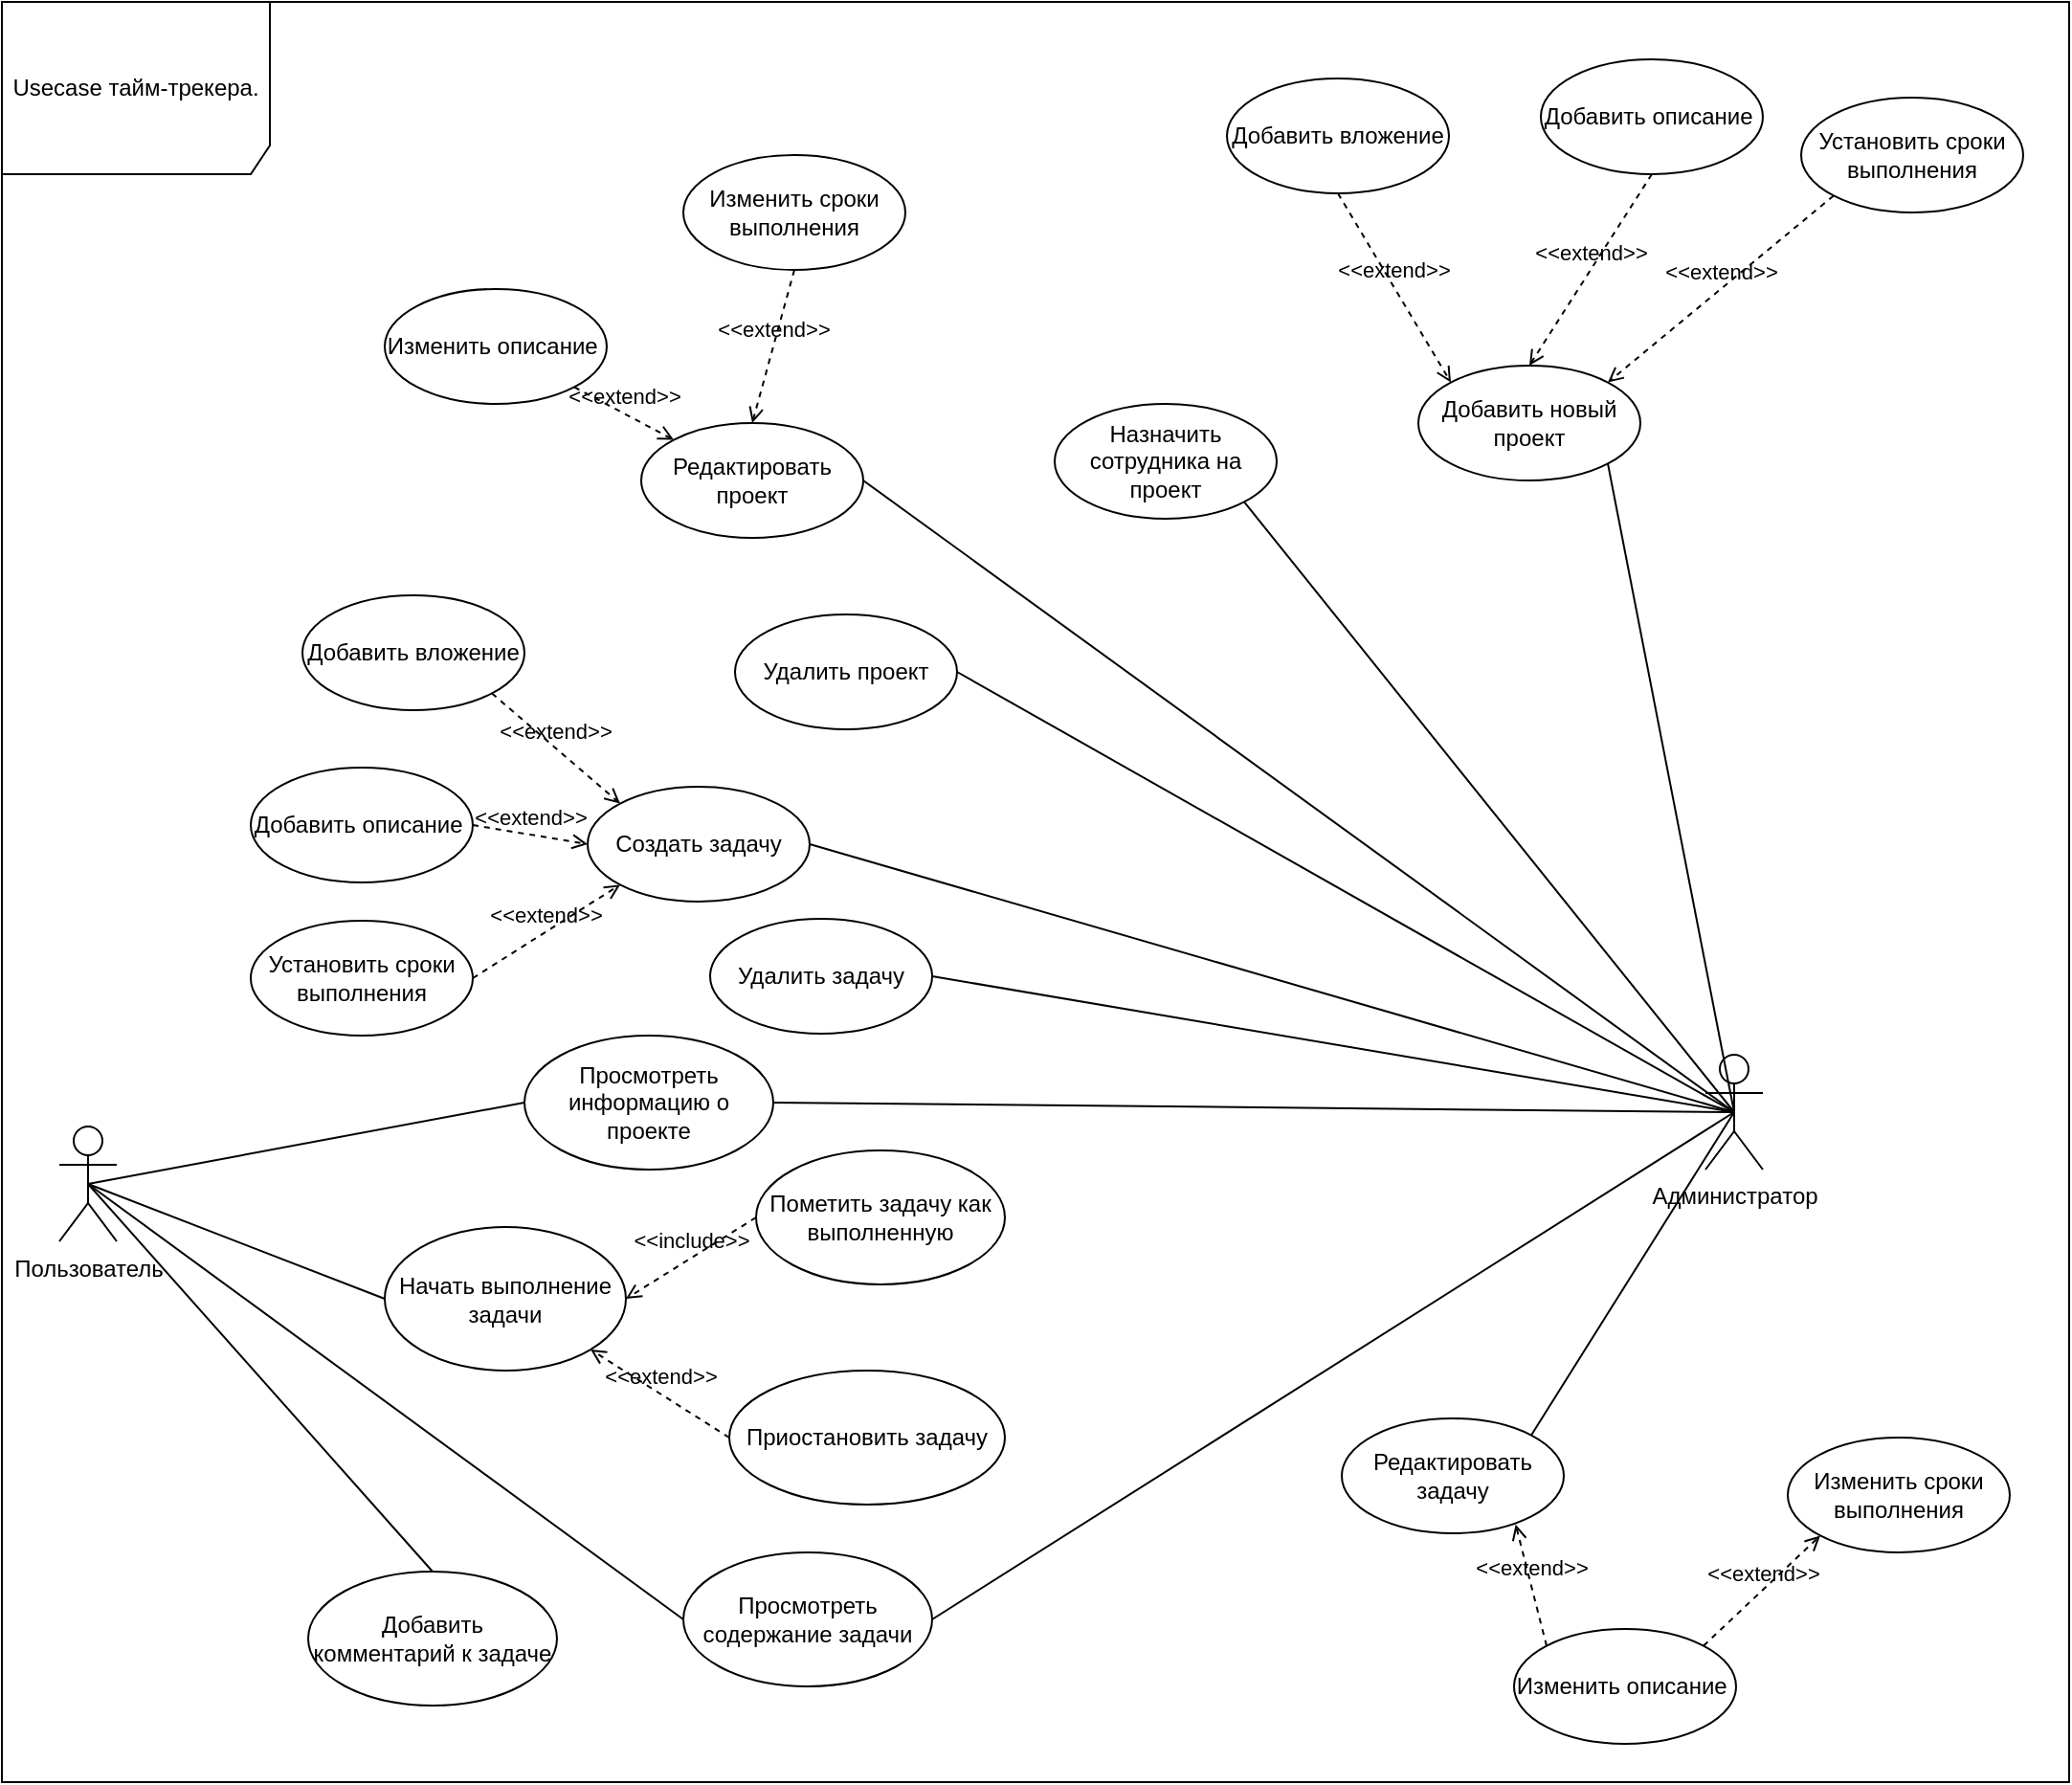 <mxfile version="24.4.13" type="github">
  <diagram name="Страница — 1" id="n8TSN614gjoDNXFW8jnp">
    <mxGraphModel dx="830" dy="453" grid="1" gridSize="10" guides="1" tooltips="1" connect="1" arrows="1" fold="1" page="1" pageScale="1" pageWidth="827" pageHeight="1169" math="0" shadow="0">
      <root>
        <mxCell id="0" />
        <mxCell id="1" parent="0" />
        <mxCell id="qrRaa9IktmUIo8uapEVB-1" value="Пользователь" style="shape=umlActor;verticalLabelPosition=bottom;verticalAlign=top;html=1;outlineConnect=0;labelPosition=center;align=center;" vertex="1" parent="1">
          <mxGeometry x="80" y="1217.5" width="30" height="60" as="geometry" />
        </mxCell>
        <mxCell id="qrRaa9IktmUIo8uapEVB-2" value="Usecase тайм-трекера." style="shape=umlFrame;whiteSpace=wrap;html=1;pointerEvents=0;width=140;height=90;" vertex="1" parent="1">
          <mxGeometry x="50" y="630" width="1080" height="930" as="geometry" />
        </mxCell>
        <mxCell id="qrRaa9IktmUIo8uapEVB-3" value="Назначить сотрудника на проект" style="ellipse;whiteSpace=wrap;html=1;" vertex="1" parent="1">
          <mxGeometry x="600" y="840" width="116" height="60" as="geometry" />
        </mxCell>
        <mxCell id="qrRaa9IktmUIo8uapEVB-4" value="Добавить новый проект" style="ellipse;whiteSpace=wrap;html=1;" vertex="1" parent="1">
          <mxGeometry x="790" y="820" width="116" height="60" as="geometry" />
        </mxCell>
        <mxCell id="qrRaa9IktmUIo8uapEVB-5" value="Редактировать проект" style="ellipse;whiteSpace=wrap;html=1;" vertex="1" parent="1">
          <mxGeometry x="384" y="850" width="116" height="60" as="geometry" />
        </mxCell>
        <mxCell id="qrRaa9IktmUIo8uapEVB-6" value="Администратор" style="shape=umlActor;verticalLabelPosition=bottom;verticalAlign=top;html=1;outlineConnect=0;labelPosition=center;align=center;" vertex="1" parent="1">
          <mxGeometry x="940" y="1180" width="30" height="60" as="geometry" />
        </mxCell>
        <mxCell id="qrRaa9IktmUIo8uapEVB-8" value="Созда&lt;span style=&quot;background-color: initial;&quot;&gt;ть задачу&lt;/span&gt;" style="ellipse;whiteSpace=wrap;html=1;" vertex="1" parent="1">
          <mxGeometry x="356" y="1040" width="116" height="60" as="geometry" />
        </mxCell>
        <mxCell id="qrRaa9IktmUIo8uapEVB-9" value="" style="endArrow=none;html=1;rounded=0;exitX=0.5;exitY=0.5;exitDx=0;exitDy=0;exitPerimeter=0;entryX=1;entryY=0.5;entryDx=0;entryDy=0;" edge="1" parent="1" source="qrRaa9IktmUIo8uapEVB-6" target="qrRaa9IktmUIo8uapEVB-5">
          <mxGeometry width="50" height="50" relative="1" as="geometry">
            <mxPoint x="240" y="990" as="sourcePoint" />
            <mxPoint x="290" y="940" as="targetPoint" />
          </mxGeometry>
        </mxCell>
        <mxCell id="qrRaa9IktmUIo8uapEVB-10" value="" style="endArrow=none;html=1;rounded=0;exitX=0.5;exitY=0.5;exitDx=0;exitDy=0;exitPerimeter=0;entryX=1;entryY=1;entryDx=0;entryDy=0;" edge="1" parent="1" source="qrRaa9IktmUIo8uapEVB-6" target="qrRaa9IktmUIo8uapEVB-4">
          <mxGeometry width="50" height="50" relative="1" as="geometry">
            <mxPoint x="125" y="1020" as="sourcePoint" />
            <mxPoint x="308" y="950" as="targetPoint" />
          </mxGeometry>
        </mxCell>
        <mxCell id="qrRaa9IktmUIo8uapEVB-11" value="" style="endArrow=none;html=1;rounded=0;exitX=0.5;exitY=0.5;exitDx=0;exitDy=0;exitPerimeter=0;entryX=1;entryY=0.5;entryDx=0;entryDy=0;" edge="1" parent="1" source="qrRaa9IktmUIo8uapEVB-6" target="qrRaa9IktmUIo8uapEVB-8">
          <mxGeometry width="50" height="50" relative="1" as="geometry">
            <mxPoint x="135" y="1030" as="sourcePoint" />
            <mxPoint x="318" y="960" as="targetPoint" />
          </mxGeometry>
        </mxCell>
        <mxCell id="qrRaa9IktmUIo8uapEVB-13" value="Редактировать задачу" style="ellipse;whiteSpace=wrap;html=1;" vertex="1" parent="1">
          <mxGeometry x="750" y="1370" width="116" height="60" as="geometry" />
        </mxCell>
        <mxCell id="qrRaa9IktmUIo8uapEVB-14" value="Удалить задачу" style="ellipse;whiteSpace=wrap;html=1;" vertex="1" parent="1">
          <mxGeometry x="420" y="1109" width="116" height="60" as="geometry" />
        </mxCell>
        <mxCell id="qrRaa9IktmUIo8uapEVB-15" value="Пометить задачу как выполненную" style="ellipse;whiteSpace=wrap;html=1;" vertex="1" parent="1">
          <mxGeometry x="444" y="1230" width="130" height="70" as="geometry" />
        </mxCell>
        <mxCell id="qrRaa9IktmUIo8uapEVB-16" value="Приостановить задачу" style="ellipse;whiteSpace=wrap;html=1;" vertex="1" parent="1">
          <mxGeometry x="430" y="1345" width="144" height="70" as="geometry" />
        </mxCell>
        <mxCell id="qrRaa9IktmUIo8uapEVB-18" value="Начать выполнение задачи" style="ellipse;whiteSpace=wrap;html=1;" vertex="1" parent="1">
          <mxGeometry x="250" y="1270" width="126" height="75" as="geometry" />
        </mxCell>
        <mxCell id="qrRaa9IktmUIo8uapEVB-19" value="Просмотреть содержание задачи" style="ellipse;whiteSpace=wrap;html=1;" vertex="1" parent="1">
          <mxGeometry x="406" y="1440" width="130" height="70" as="geometry" />
        </mxCell>
        <mxCell id="qrRaa9IktmUIo8uapEVB-20" value="" style="endArrow=none;html=1;rounded=0;exitX=0.5;exitY=0.5;exitDx=0;exitDy=0;exitPerimeter=0;entryX=0;entryY=0.5;entryDx=0;entryDy=0;" edge="1" parent="1" source="qrRaa9IktmUIo8uapEVB-1" target="qrRaa9IktmUIo8uapEVB-19">
          <mxGeometry width="50" height="50" relative="1" as="geometry">
            <mxPoint x="231" y="1240" as="sourcePoint" />
            <mxPoint x="406" y="1429" as="targetPoint" />
          </mxGeometry>
        </mxCell>
        <mxCell id="qrRaa9IktmUIo8uapEVB-22" value="" style="endArrow=none;html=1;rounded=0;exitX=0.5;exitY=0.5;exitDx=0;exitDy=0;exitPerimeter=0;entryX=0;entryY=0.5;entryDx=0;entryDy=0;" edge="1" parent="1" source="qrRaa9IktmUIo8uapEVB-1" target="qrRaa9IktmUIo8uapEVB-18">
          <mxGeometry width="50" height="50" relative="1" as="geometry">
            <mxPoint x="197" y="1210" as="sourcePoint" />
            <mxPoint x="406.0" y="1285" as="targetPoint" />
          </mxGeometry>
        </mxCell>
        <mxCell id="qrRaa9IktmUIo8uapEVB-23" value="Просмотреть информацию о проекте" style="ellipse;whiteSpace=wrap;html=1;" vertex="1" parent="1">
          <mxGeometry x="323" y="1170" width="130" height="70" as="geometry" />
        </mxCell>
        <mxCell id="qrRaa9IktmUIo8uapEVB-24" value="" style="endArrow=none;html=1;rounded=0;exitX=0.5;exitY=0.5;exitDx=0;exitDy=0;exitPerimeter=0;entryX=1;entryY=0.5;entryDx=0;entryDy=0;" edge="1" parent="1" source="qrRaa9IktmUIo8uapEVB-6" target="qrRaa9IktmUIo8uapEVB-23">
          <mxGeometry width="50" height="50" relative="1" as="geometry">
            <mxPoint x="125" y="1020" as="sourcePoint" />
            <mxPoint x="397" y="890" as="targetPoint" />
          </mxGeometry>
        </mxCell>
        <mxCell id="qrRaa9IktmUIo8uapEVB-25" value="&amp;lt;&amp;lt;include&amp;gt;&amp;gt;" style="html=1;verticalAlign=bottom;labelBackgroundColor=none;endArrow=open;endFill=0;dashed=1;rounded=0;exitX=0;exitY=0.5;exitDx=0;exitDy=0;entryX=1;entryY=0.5;entryDx=0;entryDy=0;" edge="1" parent="1" source="qrRaa9IktmUIo8uapEVB-15" target="qrRaa9IktmUIo8uapEVB-18">
          <mxGeometry width="160" relative="1" as="geometry">
            <mxPoint x="730" y="965" as="sourcePoint" />
            <mxPoint x="680" y="830" as="targetPoint" />
          </mxGeometry>
        </mxCell>
        <mxCell id="qrRaa9IktmUIo8uapEVB-26" value="&amp;lt;&amp;lt;extend&amp;gt;&amp;gt;" style="html=1;verticalAlign=bottom;labelBackgroundColor=none;endArrow=open;endFill=0;dashed=1;rounded=0;exitX=0;exitY=0.5;exitDx=0;exitDy=0;entryX=1;entryY=1;entryDx=0;entryDy=0;" edge="1" parent="1" source="qrRaa9IktmUIo8uapEVB-16" target="qrRaa9IktmUIo8uapEVB-18">
          <mxGeometry width="160" relative="1" as="geometry">
            <mxPoint x="582" y="1265" as="sourcePoint" />
            <mxPoint x="712" y="1200" as="targetPoint" />
          </mxGeometry>
        </mxCell>
        <mxCell id="qrRaa9IktmUIo8uapEVB-28" value="" style="endArrow=none;html=1;rounded=0;exitX=0.5;exitY=0.5;exitDx=0;exitDy=0;exitPerimeter=0;entryX=1;entryY=1;entryDx=0;entryDy=0;" edge="1" parent="1" source="qrRaa9IktmUIo8uapEVB-6" target="qrRaa9IktmUIo8uapEVB-3">
          <mxGeometry width="50" height="50" relative="1" as="geometry">
            <mxPoint x="211" y="1005" as="sourcePoint" />
            <mxPoint x="480" y="875" as="targetPoint" />
          </mxGeometry>
        </mxCell>
        <mxCell id="qrRaa9IktmUIo8uapEVB-29" value="Удалить проект" style="ellipse;whiteSpace=wrap;html=1;" vertex="1" parent="1">
          <mxGeometry x="433" y="950" width="116" height="60" as="geometry" />
        </mxCell>
        <mxCell id="qrRaa9IktmUIo8uapEVB-31" value="" style="endArrow=none;html=1;rounded=0;exitX=0.5;exitY=0.5;exitDx=0;exitDy=0;exitPerimeter=0;entryX=1;entryY=0.5;entryDx=0;entryDy=0;" edge="1" parent="1" source="qrRaa9IktmUIo8uapEVB-6" target="qrRaa9IktmUIo8uapEVB-29">
          <mxGeometry width="50" height="50" relative="1" as="geometry">
            <mxPoint x="230" y="1035" as="sourcePoint" />
            <mxPoint x="595" y="1000" as="targetPoint" />
          </mxGeometry>
        </mxCell>
        <mxCell id="qrRaa9IktmUIo8uapEVB-33" value="" style="endArrow=none;html=1;rounded=0;exitX=0.5;exitY=0.5;exitDx=0;exitDy=0;exitPerimeter=0;entryX=0;entryY=0.5;entryDx=0;entryDy=0;" edge="1" parent="1" source="qrRaa9IktmUIo8uapEVB-1" target="qrRaa9IktmUIo8uapEVB-23">
          <mxGeometry width="50" height="50" relative="1" as="geometry">
            <mxPoint x="486" y="1190" as="sourcePoint" />
            <mxPoint x="621" y="1090" as="targetPoint" />
          </mxGeometry>
        </mxCell>
        <mxCell id="qrRaa9IktmUIo8uapEVB-34" value="" style="endArrow=none;html=1;rounded=0;exitX=0.5;exitY=0.5;exitDx=0;exitDy=0;exitPerimeter=0;entryX=1;entryY=0.5;entryDx=0;entryDy=0;" edge="1" parent="1" source="qrRaa9IktmUIo8uapEVB-6" target="qrRaa9IktmUIo8uapEVB-19">
          <mxGeometry width="50" height="50" relative="1" as="geometry">
            <mxPoint x="1019" y="1470" as="sourcePoint" />
            <mxPoint x="560" y="1380" as="targetPoint" />
          </mxGeometry>
        </mxCell>
        <mxCell id="qrRaa9IktmUIo8uapEVB-35" value="" style="endArrow=none;html=1;rounded=0;exitX=0.5;exitY=0.5;exitDx=0;exitDy=0;exitPerimeter=0;entryX=1;entryY=0.5;entryDx=0;entryDy=0;" edge="1" parent="1" source="qrRaa9IktmUIo8uapEVB-6" target="qrRaa9IktmUIo8uapEVB-14">
          <mxGeometry width="50" height="50" relative="1" as="geometry">
            <mxPoint x="1043" y="1280" as="sourcePoint" />
            <mxPoint x="560" y="1140" as="targetPoint" />
          </mxGeometry>
        </mxCell>
        <mxCell id="qrRaa9IktmUIo8uapEVB-36" value="" style="endArrow=none;html=1;rounded=0;exitX=0.5;exitY=0.5;exitDx=0;exitDy=0;exitPerimeter=0;entryX=1;entryY=0;entryDx=0;entryDy=0;" edge="1" parent="1" source="qrRaa9IktmUIo8uapEVB-6" target="qrRaa9IktmUIo8uapEVB-13">
          <mxGeometry width="50" height="50" relative="1" as="geometry">
            <mxPoint x="965" y="1220" as="sourcePoint" />
            <mxPoint x="463" y="1215" as="targetPoint" />
          </mxGeometry>
        </mxCell>
        <mxCell id="qrRaa9IktmUIo8uapEVB-37" value="Добавить комментарий к задаче" style="ellipse;whiteSpace=wrap;html=1;" vertex="1" parent="1">
          <mxGeometry x="210" y="1450" width="130" height="70" as="geometry" />
        </mxCell>
        <mxCell id="qrRaa9IktmUIo8uapEVB-38" value="" style="endArrow=none;html=1;rounded=0;exitX=0.5;exitY=0.5;exitDx=0;exitDy=0;exitPerimeter=0;entryX=0.5;entryY=0;entryDx=0;entryDy=0;" edge="1" parent="1" source="qrRaa9IktmUIo8uapEVB-1" target="qrRaa9IktmUIo8uapEVB-37">
          <mxGeometry width="50" height="50" relative="1" as="geometry">
            <mxPoint x="80" y="1265" as="sourcePoint" />
            <mxPoint x="371" y="1520" as="targetPoint" />
          </mxGeometry>
        </mxCell>
        <mxCell id="qrRaa9IktmUIo8uapEVB-39" value="Добавить вложение" style="ellipse;whiteSpace=wrap;html=1;" vertex="1" parent="1">
          <mxGeometry x="207" y="940" width="116" height="60" as="geometry" />
        </mxCell>
        <mxCell id="qrRaa9IktmUIo8uapEVB-40" value="Добавить описание&amp;nbsp;" style="ellipse;whiteSpace=wrap;html=1;" vertex="1" parent="1">
          <mxGeometry x="180" y="1030" width="116" height="60" as="geometry" />
        </mxCell>
        <mxCell id="qrRaa9IktmUIo8uapEVB-42" value="&amp;lt;&amp;lt;extend&amp;gt;&amp;gt;" style="html=1;verticalAlign=bottom;labelBackgroundColor=none;endArrow=open;endFill=0;dashed=1;rounded=0;exitX=1;exitY=1;exitDx=0;exitDy=0;entryX=0;entryY=0;entryDx=0;entryDy=0;" edge="1" parent="1" source="qrRaa9IktmUIo8uapEVB-39" target="qrRaa9IktmUIo8uapEVB-8">
          <mxGeometry width="160" relative="1" as="geometry">
            <mxPoint x="412" y="1030" as="sourcePoint" />
            <mxPoint x="340" y="984" as="targetPoint" />
          </mxGeometry>
        </mxCell>
        <mxCell id="qrRaa9IktmUIo8uapEVB-43" value="&amp;lt;&amp;lt;extend&amp;gt;&amp;gt;" style="html=1;verticalAlign=bottom;labelBackgroundColor=none;endArrow=open;endFill=0;dashed=1;rounded=0;exitX=1;exitY=0.5;exitDx=0;exitDy=0;entryX=0;entryY=0.5;entryDx=0;entryDy=0;" edge="1" parent="1" source="qrRaa9IktmUIo8uapEVB-40" target="qrRaa9IktmUIo8uapEVB-8">
          <mxGeometry width="160" relative="1" as="geometry">
            <mxPoint x="316" y="1090" as="sourcePoint" />
            <mxPoint x="383" y="1148" as="targetPoint" />
          </mxGeometry>
        </mxCell>
        <mxCell id="qrRaa9IktmUIo8uapEVB-45" value="Установить сроки выполнения" style="ellipse;whiteSpace=wrap;html=1;" vertex="1" parent="1">
          <mxGeometry x="180" y="1110" width="116" height="60" as="geometry" />
        </mxCell>
        <mxCell id="qrRaa9IktmUIo8uapEVB-46" value="&amp;lt;&amp;lt;extend&amp;gt;&amp;gt;" style="html=1;verticalAlign=bottom;labelBackgroundColor=none;endArrow=open;endFill=0;dashed=1;rounded=0;exitX=1;exitY=0.5;exitDx=0;exitDy=0;entryX=0;entryY=1;entryDx=0;entryDy=0;" edge="1" parent="1" source="qrRaa9IktmUIo8uapEVB-45" target="qrRaa9IktmUIo8uapEVB-8">
          <mxGeometry width="160" relative="1" as="geometry">
            <mxPoint x="324" y="1100" as="sourcePoint" />
            <mxPoint x="384" y="1110" as="targetPoint" />
          </mxGeometry>
        </mxCell>
        <mxCell id="qrRaa9IktmUIo8uapEVB-47" value="Изменить описание&amp;nbsp;" style="ellipse;whiteSpace=wrap;html=1;" vertex="1" parent="1">
          <mxGeometry x="250" y="780" width="116" height="60" as="geometry" />
        </mxCell>
        <mxCell id="qrRaa9IktmUIo8uapEVB-48" value="&amp;lt;&amp;lt;extend&amp;gt;&amp;gt;" style="html=1;verticalAlign=bottom;labelBackgroundColor=none;endArrow=open;endFill=0;dashed=1;rounded=0;exitX=1;exitY=1;exitDx=0;exitDy=0;entryX=0;entryY=0;entryDx=0;entryDy=0;" edge="1" parent="1" source="qrRaa9IktmUIo8uapEVB-47" target="qrRaa9IktmUIo8uapEVB-5">
          <mxGeometry width="160" relative="1" as="geometry">
            <mxPoint x="323" y="870" as="sourcePoint" />
            <mxPoint x="390" y="928" as="targetPoint" />
          </mxGeometry>
        </mxCell>
        <mxCell id="qrRaa9IktmUIo8uapEVB-49" value="Изменить сроки выполнения" style="ellipse;whiteSpace=wrap;html=1;" vertex="1" parent="1">
          <mxGeometry x="406" y="710" width="116" height="60" as="geometry" />
        </mxCell>
        <mxCell id="qrRaa9IktmUIo8uapEVB-50" value="&amp;lt;&amp;lt;extend&amp;gt;&amp;gt;" style="html=1;verticalAlign=bottom;labelBackgroundColor=none;endArrow=open;endFill=0;dashed=1;rounded=0;exitX=0.5;exitY=1;exitDx=0;exitDy=0;entryX=0.5;entryY=0;entryDx=0;entryDy=0;" edge="1" parent="1" source="qrRaa9IktmUIo8uapEVB-49" target="qrRaa9IktmUIo8uapEVB-5">
          <mxGeometry width="160" relative="1" as="geometry">
            <mxPoint x="460" y="822" as="sourcePoint" />
            <mxPoint x="512" y="850" as="targetPoint" />
          </mxGeometry>
        </mxCell>
        <mxCell id="qrRaa9IktmUIo8uapEVB-51" value="Добавить вложение" style="ellipse;whiteSpace=wrap;html=1;" vertex="1" parent="1">
          <mxGeometry x="690" y="670" width="116" height="60" as="geometry" />
        </mxCell>
        <mxCell id="qrRaa9IktmUIo8uapEVB-53" value="Добавить описание&amp;nbsp;" style="ellipse;whiteSpace=wrap;html=1;" vertex="1" parent="1">
          <mxGeometry x="854" y="660" width="116" height="60" as="geometry" />
        </mxCell>
        <mxCell id="qrRaa9IktmUIo8uapEVB-54" value="Установить сроки выполнения" style="ellipse;whiteSpace=wrap;html=1;" vertex="1" parent="1">
          <mxGeometry x="990" y="680" width="116" height="60" as="geometry" />
        </mxCell>
        <mxCell id="qrRaa9IktmUIo8uapEVB-55" value="&amp;lt;&amp;lt;extend&amp;gt;&amp;gt;" style="html=1;verticalAlign=bottom;labelBackgroundColor=none;endArrow=open;endFill=0;dashed=1;rounded=0;exitX=0.5;exitY=1;exitDx=0;exitDy=0;entryX=0;entryY=0;entryDx=0;entryDy=0;" edge="1" parent="1" source="qrRaa9IktmUIo8uapEVB-51" target="qrRaa9IktmUIo8uapEVB-4">
          <mxGeometry width="160" relative="1" as="geometry">
            <mxPoint x="787" y="750" as="sourcePoint" />
            <mxPoint x="854" y="808" as="targetPoint" />
          </mxGeometry>
        </mxCell>
        <mxCell id="qrRaa9IktmUIo8uapEVB-57" value="&amp;lt;&amp;lt;extend&amp;gt;&amp;gt;" style="html=1;verticalAlign=bottom;labelBackgroundColor=none;endArrow=open;endFill=0;dashed=1;rounded=0;exitX=0.5;exitY=1;exitDx=0;exitDy=0;entryX=0.5;entryY=0;entryDx=0;entryDy=0;" edge="1" parent="1" source="qrRaa9IktmUIo8uapEVB-53" target="qrRaa9IktmUIo8uapEVB-4">
          <mxGeometry width="160" relative="1" as="geometry">
            <mxPoint x="881" y="751" as="sourcePoint" />
            <mxPoint x="940" y="850" as="targetPoint" />
          </mxGeometry>
        </mxCell>
        <mxCell id="qrRaa9IktmUIo8uapEVB-58" value="&amp;lt;&amp;lt;extend&amp;gt;&amp;gt;" style="html=1;verticalAlign=bottom;labelBackgroundColor=none;endArrow=open;endFill=0;dashed=1;rounded=0;exitX=0;exitY=1;exitDx=0;exitDy=0;entryX=1;entryY=0;entryDx=0;entryDy=0;" edge="1" parent="1" source="qrRaa9IktmUIo8uapEVB-54" target="qrRaa9IktmUIo8uapEVB-4">
          <mxGeometry width="160" relative="1" as="geometry">
            <mxPoint x="970" y="760.5" as="sourcePoint" />
            <mxPoint x="1029" y="859.5" as="targetPoint" />
          </mxGeometry>
        </mxCell>
        <mxCell id="qrRaa9IktmUIo8uapEVB-59" value="Изменить описание&amp;nbsp;" style="ellipse;whiteSpace=wrap;html=1;" vertex="1" parent="1">
          <mxGeometry x="840" y="1480" width="116" height="60" as="geometry" />
        </mxCell>
        <mxCell id="qrRaa9IktmUIo8uapEVB-60" value="&amp;lt;&amp;lt;extend&amp;gt;&amp;gt;" style="html=1;verticalAlign=bottom;labelBackgroundColor=none;endArrow=open;endFill=0;dashed=1;rounded=0;exitX=0;exitY=0;exitDx=0;exitDy=0;entryX=0.783;entryY=0.923;entryDx=0;entryDy=0;entryPerimeter=0;" edge="1" parent="1" source="qrRaa9IktmUIo8uapEVB-59" target="qrRaa9IktmUIo8uapEVB-13">
          <mxGeometry width="160" relative="1" as="geometry">
            <mxPoint x="900" y="1540" as="sourcePoint" />
            <mxPoint x="978" y="1529" as="targetPoint" />
          </mxGeometry>
        </mxCell>
        <mxCell id="qrRaa9IktmUIo8uapEVB-61" value="Изменить сроки выполнения" style="ellipse;whiteSpace=wrap;html=1;" vertex="1" parent="1">
          <mxGeometry x="983" y="1380" width="116" height="60" as="geometry" />
        </mxCell>
        <mxCell id="qrRaa9IktmUIo8uapEVB-62" value="&amp;lt;&amp;lt;extend&amp;gt;&amp;gt;" style="html=1;verticalAlign=bottom;labelBackgroundColor=none;endArrow=open;endFill=0;dashed=1;rounded=0;exitX=1;exitY=0;exitDx=0;exitDy=0;entryX=0;entryY=1;entryDx=0;entryDy=0;" edge="1" parent="1" source="qrRaa9IktmUIo8uapEVB-59" target="qrRaa9IktmUIo8uapEVB-61">
          <mxGeometry width="160" relative="1" as="geometry">
            <mxPoint x="1037" y="1492" as="sourcePoint" />
            <mxPoint x="1019" y="1520" as="targetPoint" />
          </mxGeometry>
        </mxCell>
      </root>
    </mxGraphModel>
  </diagram>
</mxfile>
